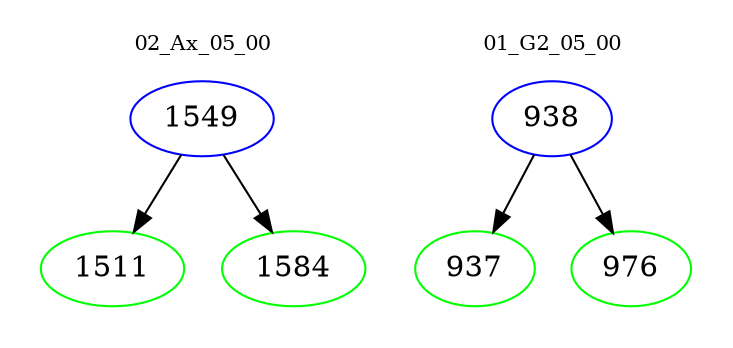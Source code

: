 digraph{
subgraph cluster_0 {
color = white
label = "02_Ax_05_00";
fontsize=10;
T0_1549 [label="1549", color="blue"]
T0_1549 -> T0_1511 [color="black"]
T0_1511 [label="1511", color="green"]
T0_1549 -> T0_1584 [color="black"]
T0_1584 [label="1584", color="green"]
}
subgraph cluster_1 {
color = white
label = "01_G2_05_00";
fontsize=10;
T1_938 [label="938", color="blue"]
T1_938 -> T1_937 [color="black"]
T1_937 [label="937", color="green"]
T1_938 -> T1_976 [color="black"]
T1_976 [label="976", color="green"]
}
}
